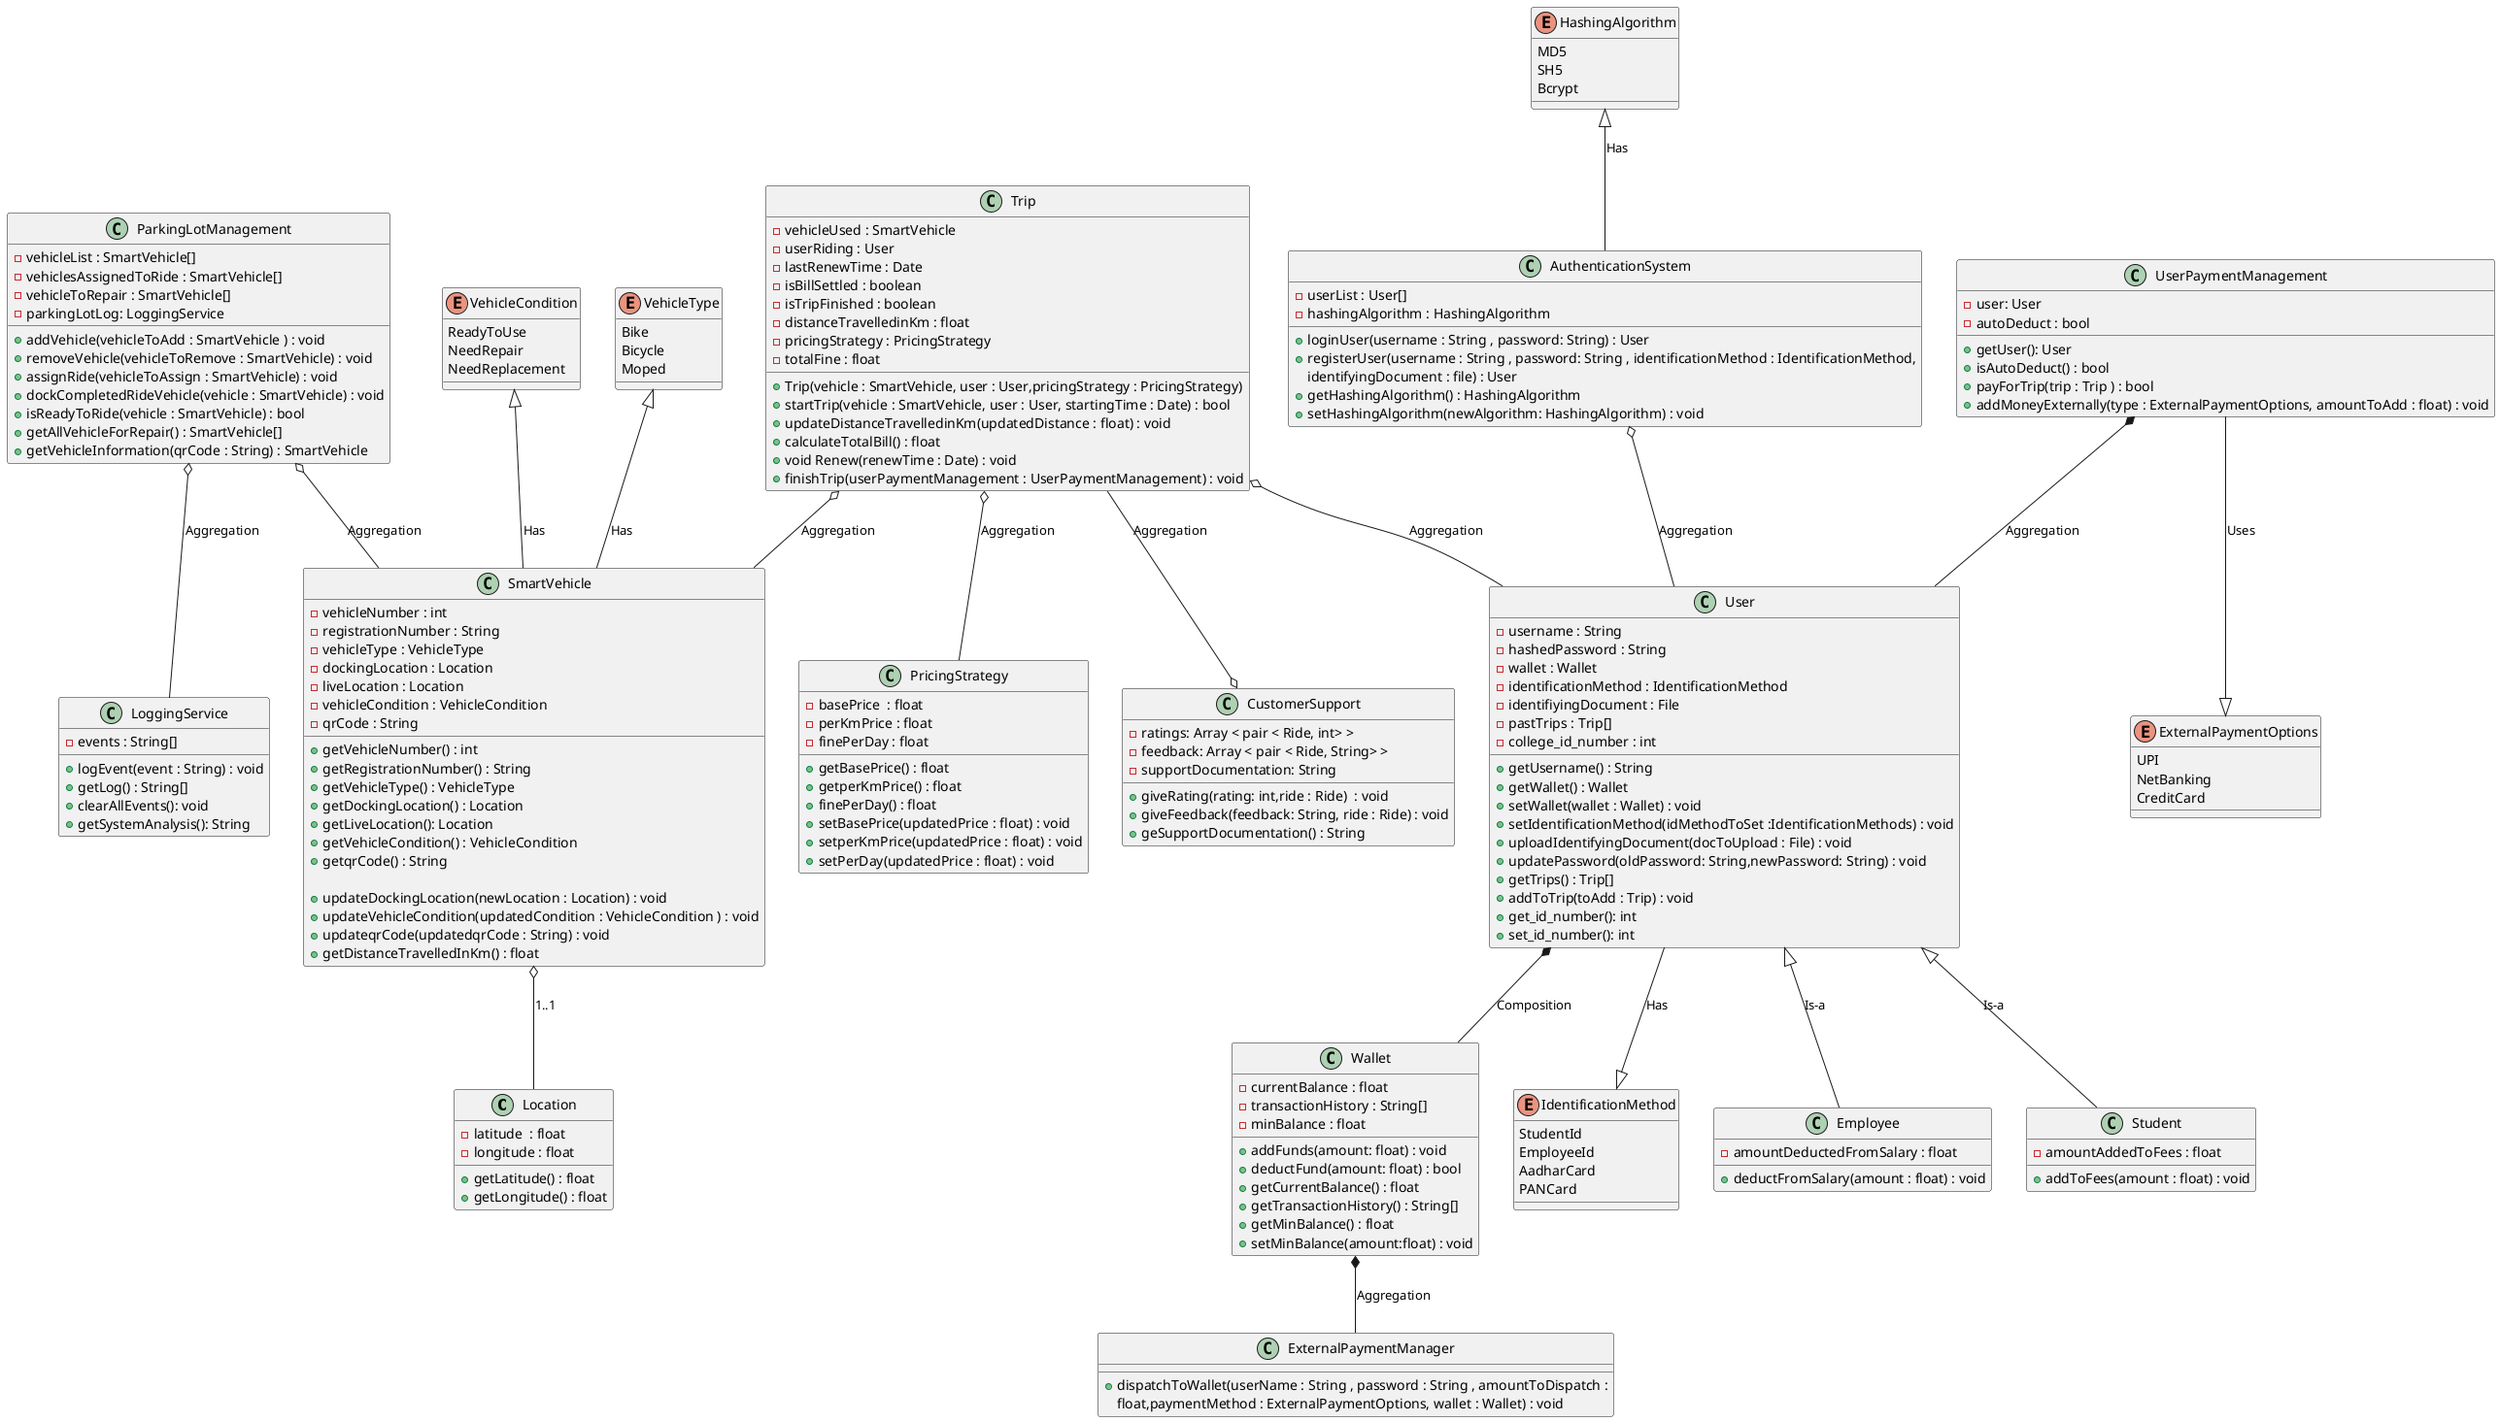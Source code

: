 @startuml Smart-Vehicle

class Location
{
	- latitude  : float
	- longitude : float
	+ getLatitude() : float
	+ getLongitude() : float
}


class SmartVehicle
{
	- vehicleNumber : int
	- registrationNumber : String
	- vehicleType : VehicleType
	- dockingLocation : Location
	- liveLocation : Location
	- vehicleCondition : VehicleCondition
	- qrCode : String

	+ getVehicleNumber() : int
	+ getRegistrationNumber() : String
	+ getVehicleType() : VehicleType
	+ getDockingLocation() : Location
	+ getLiveLocation(): Location
	+ getVehicleCondition() : VehicleCondition
	+ getqrCode() : String

	+ updateDockingLocation(newLocation : Location) : void
	+ updateVehicleCondition(updatedCondition : VehicleCondition ) : void
	+ updateqrCode(updatedqrCode : String) : void
	+ getDistanceTravelledInKm() : float
}

class LoggingService
{
	- events : String[]
	+ logEvent(event : String) : void
	+ getLog() : String[]
	+ clearAllEvents(): void
	+ getSystemAnalysis(): String
}

class ParkingLotManagement
{
	- vehicleList : SmartVehicle[]
	- vehiclesAssignedToRide : SmartVehicle[]
	- vehicleToRepair : SmartVehicle[]
	- parkingLotLog: LoggingService


	+ addVehicle(vehicleToAdd : SmartVehicle ) : void
	+ removeVehicle(vehicleToRemove : SmartVehicle) : void
	+ assignRide(vehicleToAssign : SmartVehicle) : void
	+ dockCompletedRideVehicle(vehicle : SmartVehicle) : void
	+ isReadyToRide(vehicle : SmartVehicle) : bool
	+ getAllVehicleForRepair() : SmartVehicle[]
	+ getVehicleInformation(qrCode : String) : SmartVehicle
}

class Wallet
{
	- currentBalance : float
	- transactionHistory : String[]
	- minBalance : float
	+ addFunds(amount: float) : void
	+ deductFund(amount: float) : bool
	+ getCurrentBalance() : float
	+ getTransactionHistory() : String[]
	+ getMinBalance() : float
	+ setMinBalance(amount:float) : void
}

enum IdentificationMethod
{
	StudentId
	EmployeeId
	AadharCard
	PANCard
}

enum VehicleCondition
{
	ReadyToUse
	NeedRepair
	NeedReplacement
}

enum VehicleType
{
	Bike
	Bicycle
	Moped
}


enum ExternalPaymentOptions
{
	UPI
	NetBanking
	CreditCard
}

enum HashingAlgorithm
{
	MD5
	SH5
	Bcrypt
}
class AuthenticationSystem
{

	- userList : User[]
	- hashingAlgorithm : HashingAlgorithm

	+ loginUser(username : String , password: String) : User
	+ registerUser(username : String , password: String , identificationMethod : IdentificationMethod,
	identifyingDocument : file) : User
	+ getHashingAlgorithm() : HashingAlgorithm
	+ setHashingAlgorithm(newAlgorithm: HashingAlgorithm) : void
}

class User
{
	- username : String
	- hashedPassword : String
	- wallet : Wallet
	- identificationMethod : IdentificationMethod
	- identifiyingDocument : File
	- pastTrips : Trip[]
	- college_id_number : int

	+ getUsername() : String
	+ getWallet() : Wallet
	+ setWallet(wallet : Wallet) : void
	+ setIdentificationMethod(idMethodToSet :IdentificationMethods) : void
	+ uploadIdentifyingDocument(docToUpload : File) : void
	+ updatePassword(oldPassword: String,newPassword: String) : void
	+ getTrips() : Trip[]
	+ addToTrip(toAdd : Trip) : void
	+ get_id_number(): int
	+ set_id_number(): int
}

class Employee
{
	- amountDeductedFromSalary : float
	+ deductFromSalary(amount : float) : void
}

class Student
{
	- amountAddedToFees : float
	+ addToFees(amount : float) : void
}

class UserPaymentManagement
{
	- user: User
	- autoDeduct : bool
	+ getUser(): User
	+ isAutoDeduct() : bool
	+ payForTrip(trip : Trip ) : bool
	+ addMoneyExternally(type : ExternalPaymentOptions, amountToAdd : float) : void
}

' class StudentPaymentManagement
' {
	'    - student : Student
	'    - autoDeduct : bool
	'    - amountAddedToFees : float
	'    + getStudent() : Student
	'    + addToFees(amount : float) : void
	'
' }

' class EmployeePaymentManagement
' {
	'    - employee : Employee
	'    - autoDeduct : bool
	'    - amountDeductedFromSalary : float
	'    + getEmployee() : Employee
	'    + deductFromSalary(amount : float) : void
	'
' }

class Trip
{
	- vehicleUsed : SmartVehicle
	- userRiding : User
	- lastRenewTime : Date
	- isBillSettled : boolean
	- isTripFinished : boolean
	- distanceTravelledinKm : float
	- pricingStrategy : PricingStrategy
	- totalFine : float

	+ Trip(vehicle : SmartVehicle, user : User,pricingStrategy : PricingStrategy)
	+ startTrip(vehicle : SmartVehicle, user : User, startingTime : Date) : bool
	+ updateDistanceTravelledinKm(updatedDistance : float) : void
	+ calculateTotalBill() : float
	+ void Renew(renewTime : Date) : void
	+ finishTrip(userPaymentManagement : UserPaymentManagement) : void
}

class PricingStrategy
{
	- basePrice  : float
	- perKmPrice : float
	- finePerDay : float

	+ getBasePrice() : float
	+ getperKmPrice() : float
	+ finePerDay() : float
	+ setBasePrice(updatedPrice : float) : void
	+ setperKmPrice(updatedPrice : float) : void
	+ setPerDay(updatedPrice : float) : void
}

class CustomerSupport
{
	- ratings: Array < pair < Ride, int> >
	- feedback: Array < pair < Ride, String> >
	- supportDocumentation: String
	+ giveRating(rating: int,ride : Ride)  : void
	+ giveFeedback(feedback: String, ride : Ride) : void
	+ geSupportDocumentation() : String
}

class ExternalPaymentManager
{
	' - username : String
	' - password : String
	' - mobileNumber : int
	+ dispatchToWallet(userName : String , password : String , amountToDispatch :
	float,paymentMethod : ExternalPaymentOptions, wallet : Wallet) : void

}



SmartVehicle o-- Location : 1..1
User <|-- Employee : Is-a
User <|-- Student : Is-a
' UserPaymentManagement <|.. EmployeePaymentManagement : Implements
' UserPaymentManagement <|.. StudentPaymentManagement : Implements
ParkingLotManagement o--  SmartVehicle : Aggregation
ParkingLotManagement o--  LoggingService : Aggregation

User *-- Wallet : Composition
Trip o-- PricingStrategy : Aggregation
UserPaymentManagement *-- User :  Aggregation
' UserPaymentManagement *-- User : Composition
VehicleCondition <|-- SmartVehicle : Has
VehicleType <|-- SmartVehicle : Has
User --|> IdentificationMethod : Has
Trip o-- SmartVehicle  : Aggregation
Trip o-- User : Aggregation
Trip --o CustomerSupport : Aggregation
UserPaymentManagement --|> ExternalPaymentOptions : Uses
AuthenticationSystem o-- User: Aggregation
HashingAlgorithm <|-- AuthenticationSystem : Has
Wallet *-- ExternalPaymentManager: Aggregation

' User -- SmartVehicle : Association ( Rides )
@enduml